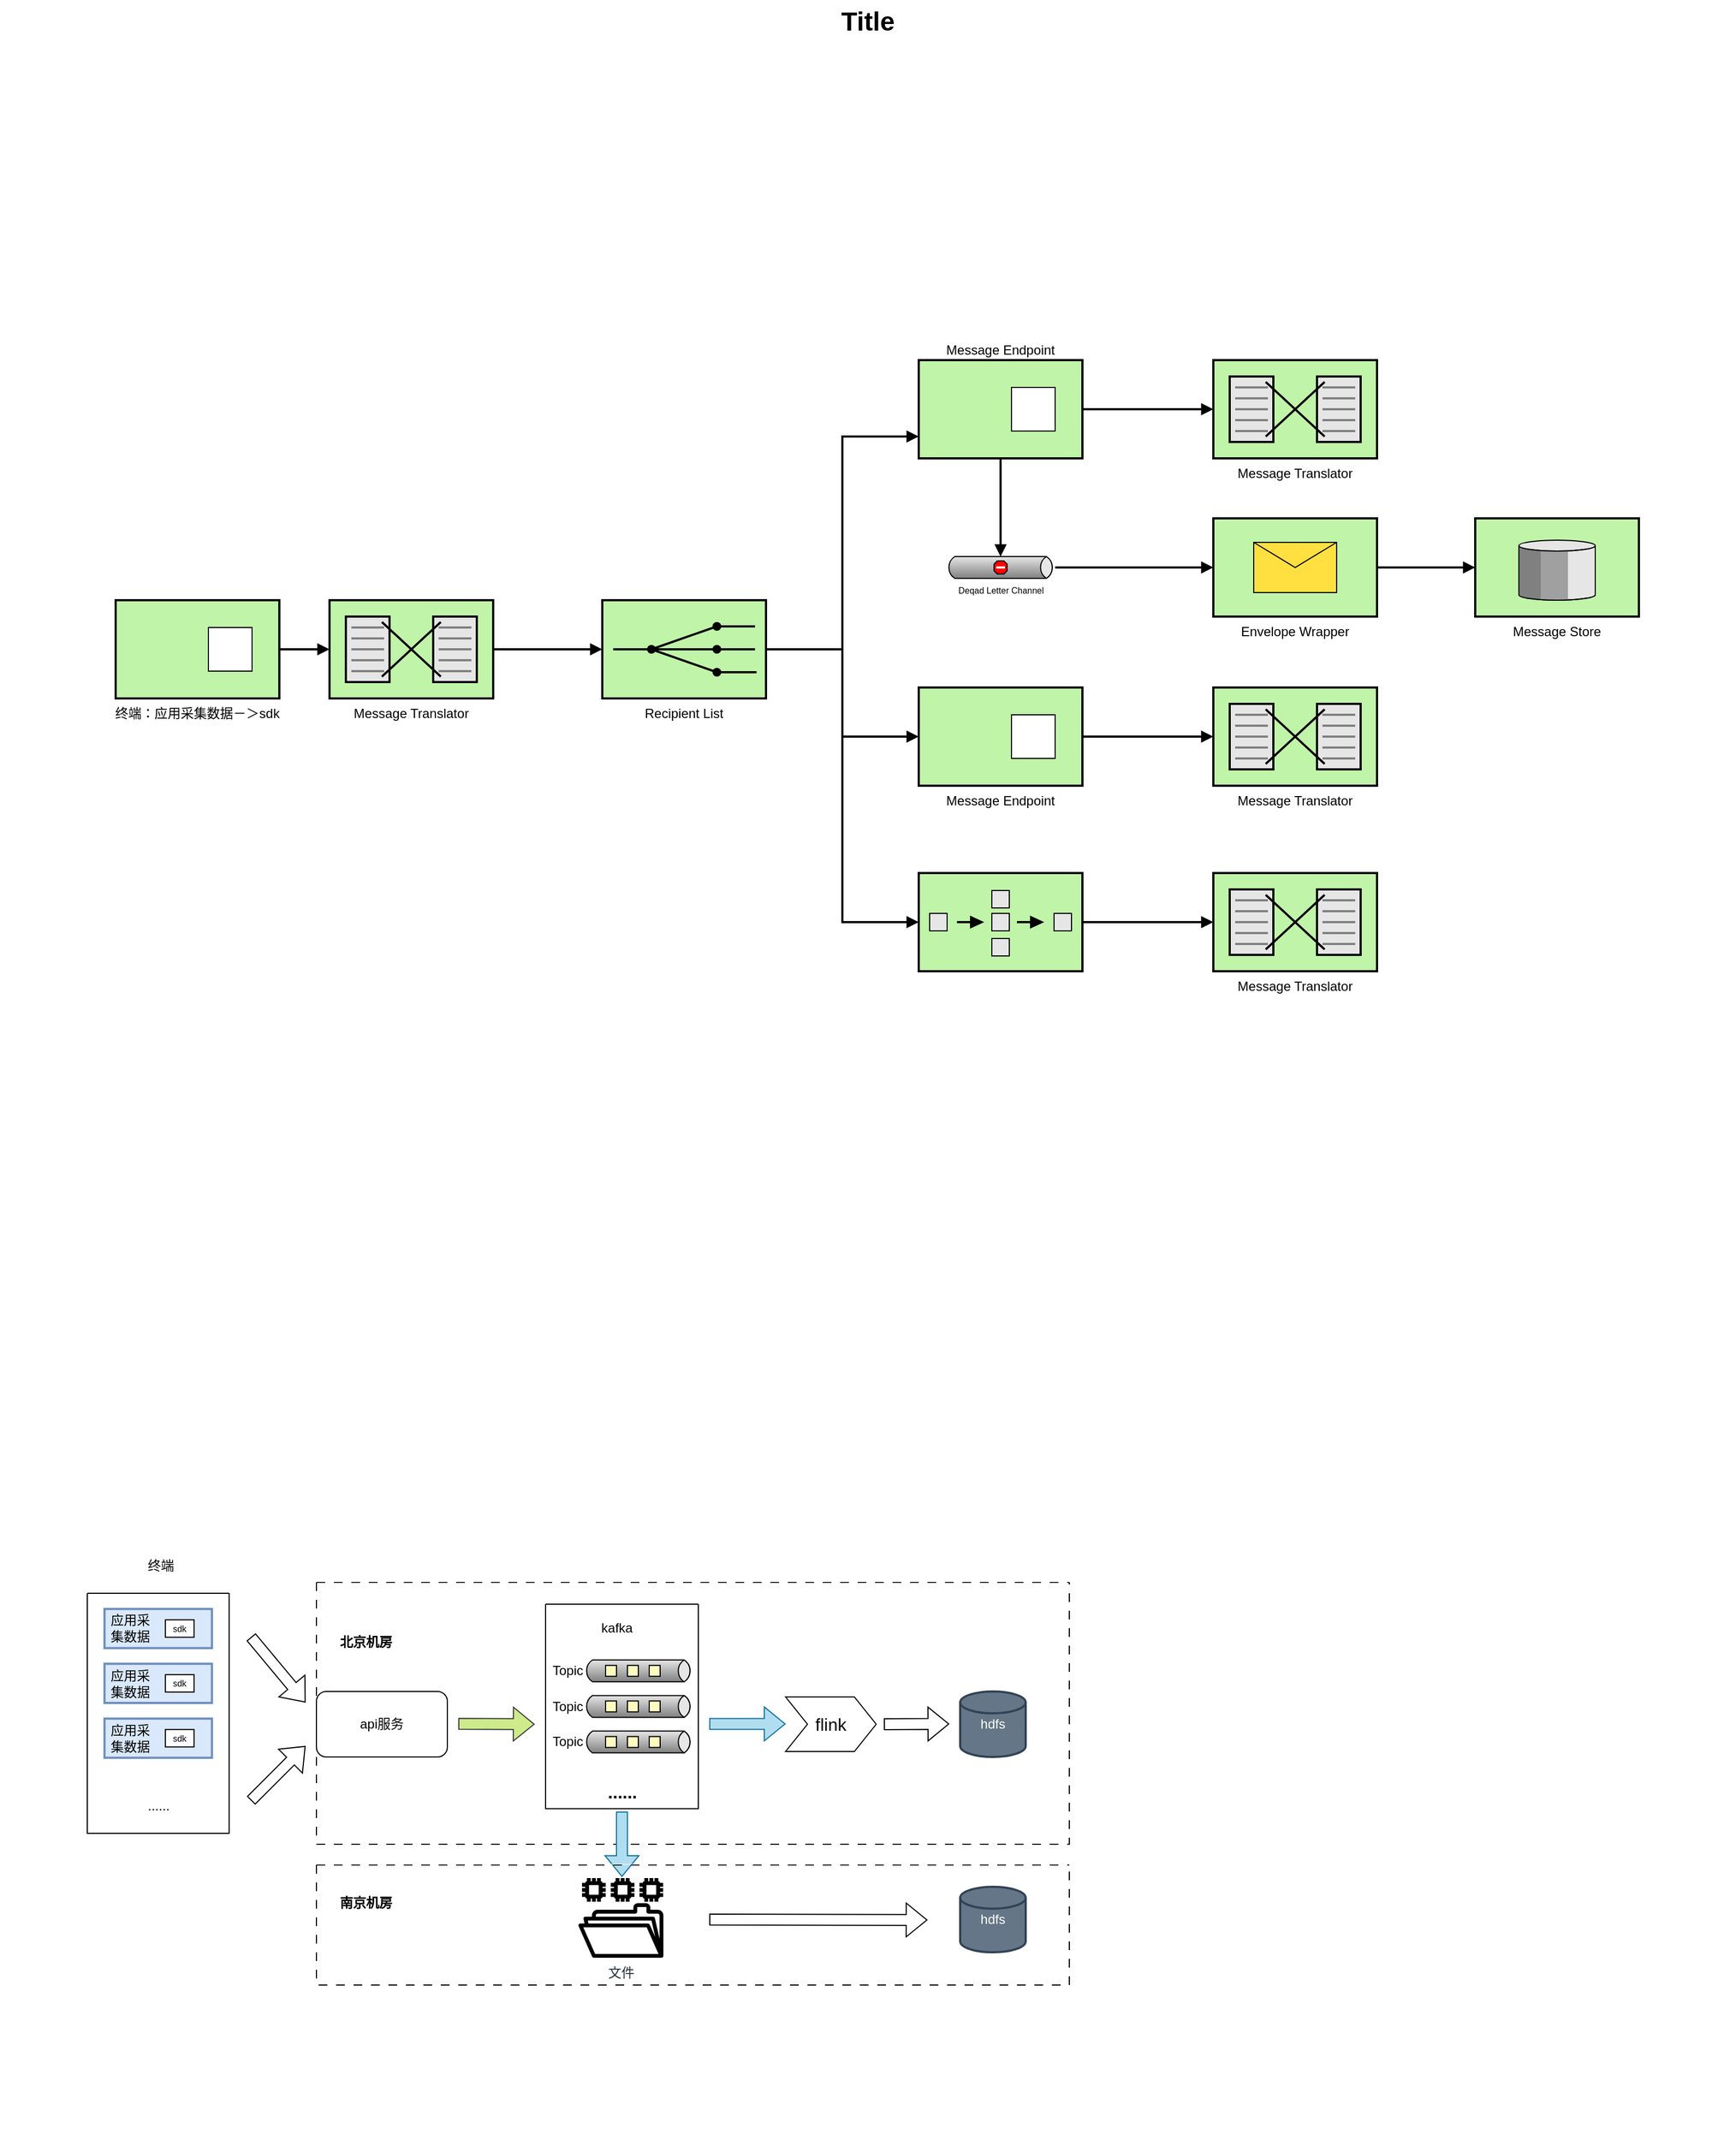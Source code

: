 <mxfile version="20.8.23" type="github">
  <diagram name="Page-1" id="74b105a0-9070-1c63-61bc-23e55f88626e">
    <mxGraphModel dx="1374" dy="763" grid="1" gridSize="10" guides="1" tooltips="1" connect="1" arrows="1" fold="1" page="1" pageScale="1.5" pageWidth="1169" pageHeight="826" background="none" math="0" shadow="0">
      <root>
        <mxCell id="0" style=";html=1;" />
        <mxCell id="1" style=";html=1;" parent="0" />
        <mxCell id="10b056a9c633e61c-18" style="edgeStyle=orthogonalEdgeStyle;rounded=0;html=1;endArrow=block;endFill=1;jettySize=auto;orthogonalLoop=1;strokeWidth=2;startArrow=none;startFill=0;" parent="1" source="10b056a9c633e61c-1" target="10b056a9c633e61c-2" edge="1">
          <mxGeometry relative="1" as="geometry" />
        </mxCell>
        <mxCell id="10b056a9c633e61c-1" value="Message Translator" style="strokeWidth=2;dashed=0;align=center;fontSize=12;shape=mxgraph.eip.message_translator;fillColor=#c0f5a9;verticalLabelPosition=bottom;verticalAlign=top;" parent="1" vertex="1">
          <mxGeometry x="382" y="590" width="150" height="90" as="geometry" />
        </mxCell>
        <mxCell id="10b056a9c633e61c-19" style="edgeStyle=orthogonalEdgeStyle;rounded=0;html=1;endArrow=block;endFill=1;jettySize=auto;orthogonalLoop=1;strokeWidth=2;startArrow=none;startFill=0;" parent="1" source="10b056a9c633e61c-2" target="10b056a9c633e61c-6" edge="1">
          <mxGeometry relative="1" as="geometry">
            <Array as="points">
              <mxPoint x="852" y="635" />
              <mxPoint x="852" y="440" />
            </Array>
          </mxGeometry>
        </mxCell>
        <mxCell id="10b056a9c633e61c-20" style="edgeStyle=orthogonalEdgeStyle;rounded=0;html=1;endArrow=block;endFill=1;jettySize=auto;orthogonalLoop=1;strokeWidth=2;startArrow=none;startFill=0;" parent="1" source="10b056a9c633e61c-2" target="10b056a9c633e61c-8" edge="1">
          <mxGeometry relative="1" as="geometry" />
        </mxCell>
        <mxCell id="10b056a9c633e61c-21" style="edgeStyle=orthogonalEdgeStyle;rounded=0;html=1;endArrow=block;endFill=1;jettySize=auto;orthogonalLoop=1;strokeWidth=2;startArrow=none;startFill=0;" parent="1" source="10b056a9c633e61c-2" target="10b056a9c633e61c-14" edge="1">
          <mxGeometry relative="1" as="geometry">
            <Array as="points">
              <mxPoint x="852" y="635" />
              <mxPoint x="852" y="885" />
            </Array>
          </mxGeometry>
        </mxCell>
        <mxCell id="10b056a9c633e61c-2" value="Recipient List" style="strokeWidth=2;dashed=0;align=center;fontSize=12;fillColor=#c0f5a9;verticalLabelPosition=bottom;verticalAlign=top;shape=mxgraph.eip.recipient_list;" parent="1" vertex="1">
          <mxGeometry x="632" y="590" width="150" height="90" as="geometry" />
        </mxCell>
        <mxCell id="10b056a9c633e61c-17" style="edgeStyle=orthogonalEdgeStyle;rounded=0;html=1;endArrow=block;endFill=1;jettySize=auto;orthogonalLoop=1;strokeWidth=2;startArrow=none;startFill=0;" parent="1" source="10b056a9c633e61c-4" target="10b056a9c633e61c-1" edge="1">
          <mxGeometry relative="1" as="geometry" />
        </mxCell>
        <mxCell id="10b056a9c633e61c-4" value="终端：应用采集数据－＞sdk" style="strokeWidth=2;dashed=0;align=center;fontSize=12;shape=rect;verticalLabelPosition=bottom;verticalAlign=top;fillColor=#c0f5a9" parent="1" vertex="1">
          <mxGeometry x="186" y="590" width="150" height="90" as="geometry" />
        </mxCell>
        <mxCell id="10b056a9c633e61c-5" value="" style="strokeWidth=1;dashed=0;align=center;fontSize=8;shape=rect;fillColor=#ffffff;strokeColor=#000000;" parent="10b056a9c633e61c-4" vertex="1">
          <mxGeometry x="85" y="25" width="40" height="40" as="geometry" />
        </mxCell>
        <mxCell id="10b056a9c633e61c-22" style="edgeStyle=orthogonalEdgeStyle;rounded=0;html=1;endArrow=block;endFill=1;jettySize=auto;orthogonalLoop=1;strokeWidth=2;startArrow=none;startFill=0;" parent="1" source="10b056a9c633e61c-6" target="10b056a9c633e61c-10" edge="1">
          <mxGeometry relative="1" as="geometry" />
        </mxCell>
        <mxCell id="10b056a9c633e61c-25" style="edgeStyle=orthogonalEdgeStyle;rounded=0;html=1;endArrow=block;endFill=1;jettySize=auto;orthogonalLoop=1;strokeWidth=2;startArrow=none;startFill=0;" parent="1" source="10b056a9c633e61c-6" target="10b056a9c633e61c-12" edge="1">
          <mxGeometry relative="1" as="geometry" />
        </mxCell>
        <mxCell id="10b056a9c633e61c-6" value="Message Endpoint" style="strokeWidth=2;dashed=0;align=center;fontSize=12;shape=rect;verticalLabelPosition=top;verticalAlign=bottom;fillColor=#c0f5a9;labelPosition=center;" parent="1" vertex="1">
          <mxGeometry x="922" y="370" width="150" height="90" as="geometry" />
        </mxCell>
        <mxCell id="10b056a9c633e61c-7" value="" style="strokeWidth=1;dashed=0;align=center;fontSize=8;shape=rect;fillColor=#ffffff;strokeColor=#000000;" parent="10b056a9c633e61c-6" vertex="1">
          <mxGeometry x="85" y="25" width="40" height="40" as="geometry" />
        </mxCell>
        <mxCell id="10b056a9c633e61c-23" style="edgeStyle=orthogonalEdgeStyle;rounded=0;html=1;endArrow=block;endFill=1;jettySize=auto;orthogonalLoop=1;strokeWidth=2;startArrow=none;startFill=0;" parent="1" source="10b056a9c633e61c-8" target="10b056a9c633e61c-11" edge="1">
          <mxGeometry relative="1" as="geometry" />
        </mxCell>
        <mxCell id="10b056a9c633e61c-8" value="Message Endpoint" style="strokeWidth=2;dashed=0;align=center;fontSize=12;shape=rect;verticalLabelPosition=bottom;verticalAlign=top;fillColor=#c0f5a9" parent="1" vertex="1">
          <mxGeometry x="922" y="670" width="150" height="90" as="geometry" />
        </mxCell>
        <mxCell id="10b056a9c633e61c-9" value="" style="strokeWidth=1;dashed=0;align=center;fontSize=8;shape=rect" parent="10b056a9c633e61c-8" vertex="1">
          <mxGeometry x="85" y="25" width="40" height="40" as="geometry" />
        </mxCell>
        <mxCell id="10b056a9c633e61c-10" value="Message Translator" style="strokeWidth=2;dashed=0;align=center;fontSize=12;shape=mxgraph.eip.message_translator;fillColor=#c0f5a9;verticalLabelPosition=bottom;verticalAlign=top;" parent="1" vertex="1">
          <mxGeometry x="1192" y="370" width="150" height="90" as="geometry" />
        </mxCell>
        <mxCell id="10b056a9c633e61c-11" value="Message Translator" style="strokeWidth=2;dashed=0;align=center;fontSize=12;shape=mxgraph.eip.message_translator;fillColor=#c0f5a9;verticalLabelPosition=bottom;verticalAlign=top;" parent="1" vertex="1">
          <mxGeometry x="1192" y="670" width="150" height="90" as="geometry" />
        </mxCell>
        <mxCell id="10b056a9c633e61c-26" style="edgeStyle=orthogonalEdgeStyle;rounded=0;html=1;endArrow=block;endFill=1;jettySize=auto;orthogonalLoop=1;strokeWidth=2;startArrow=none;startFill=0;" parent="1" source="10b056a9c633e61c-12" target="10b056a9c633e61c-13" edge="1">
          <mxGeometry relative="1" as="geometry" />
        </mxCell>
        <mxCell id="10b056a9c633e61c-12" value="Deqad Letter Channel" style="strokeWidth=1;dashed=0;align=center;html=1;fontSize=8;shape=mxgraph.eip.deadLetterChannel;verticalLabelPosition=bottom;labelBackgroundColor=#ffffff;verticalAlign=top;" parent="1" vertex="1">
          <mxGeometry x="947" y="550" width="100" height="20" as="geometry" />
        </mxCell>
        <mxCell id="10b056a9c633e61c-27" style="edgeStyle=orthogonalEdgeStyle;rounded=0;html=1;endArrow=block;endFill=1;jettySize=auto;orthogonalLoop=1;strokeWidth=2;startArrow=none;startFill=0;" parent="1" source="10b056a9c633e61c-13" target="10b056a9c633e61c-15" edge="1">
          <mxGeometry relative="1" as="geometry" />
        </mxCell>
        <mxCell id="10b056a9c633e61c-13" value="Envelope Wrapper" style="strokeWidth=2;dashed=0;align=center;fontSize=12;fillColor=#c0f5a9;verticalLabelPosition=bottom;verticalAlign=top;shape=mxgraph.eip.envelope_wrapper;" parent="1" vertex="1">
          <mxGeometry x="1192" y="515" width="150" height="90" as="geometry" />
        </mxCell>
        <mxCell id="10b056a9c633e61c-24" style="edgeStyle=orthogonalEdgeStyle;rounded=0;html=1;endArrow=block;endFill=1;jettySize=auto;orthogonalLoop=1;strokeWidth=2;startArrow=none;startFill=0;" parent="1" source="10b056a9c633e61c-14" target="10b056a9c633e61c-16" edge="1">
          <mxGeometry relative="1" as="geometry" />
        </mxCell>
        <mxCell id="10b056a9c633e61c-14" value="" style="strokeWidth=2;dashed=0;align=center;fontSize=12;fillColor=#c0f5a9;verticalLabelPosition=bottom;verticalAlign=top;shape=mxgraph.eip.composed_message_processor;" parent="1" vertex="1">
          <mxGeometry x="922" y="840" width="150" height="90" as="geometry" />
        </mxCell>
        <mxCell id="10b056a9c633e61c-15" value="Message Store" style="strokeWidth=2;dashed=0;align=center;fontSize=12;verticalLabelPosition=bottom;verticalAlign=top;shape=mxgraph.eip.message_store;fillColor=#c0f5a9" parent="1" vertex="1">
          <mxGeometry x="1432" y="515" width="150" height="90" as="geometry" />
        </mxCell>
        <mxCell id="10b056a9c633e61c-16" value="Message Translator" style="strokeWidth=2;dashed=0;align=center;fontSize=12;shape=mxgraph.eip.message_translator;fillColor=#c0f5a9;verticalLabelPosition=bottom;verticalAlign=top;" parent="1" vertex="1">
          <mxGeometry x="1192" y="840" width="150" height="90" as="geometry" />
        </mxCell>
        <mxCell id="10b056a9c633e61c-30" value="Title" style="text;strokeColor=none;fillColor=none;html=1;fontSize=24;fontStyle=1;verticalAlign=middle;align=center;" parent="1" vertex="1">
          <mxGeometry x="80" y="40" width="1590" height="40" as="geometry" />
        </mxCell>
        <mxCell id="8BmL1JRRTXiNpXpdPoc--17" value="" style="group" vertex="1" connectable="0" parent="1">
          <mxGeometry x="160" y="1460" width="130" height="540" as="geometry" />
        </mxCell>
        <mxCell id="8BmL1JRRTXiNpXpdPoc--94" value="" style="group" vertex="1" connectable="0" parent="8BmL1JRRTXiNpXpdPoc--17">
          <mxGeometry width="130" height="260" as="geometry" />
        </mxCell>
        <mxCell id="8BmL1JRRTXiNpXpdPoc--5" value="" style="swimlane;startSize=0;" vertex="1" parent="8BmL1JRRTXiNpXpdPoc--94">
          <mxGeometry y="40" width="130" height="220" as="geometry" />
        </mxCell>
        <mxCell id="8BmL1JRRTXiNpXpdPoc--7" value="" style="strokeWidth=2;dashed=0;align=center;fontSize=8;shape=rect;verticalLabelPosition=bottom;verticalAlign=top;fillColor=#dae8fc;strokeColor=#6c8ebf;" vertex="1" parent="8BmL1JRRTXiNpXpdPoc--5">
          <mxGeometry x="15.758" y="14.359" width="98.484" height="35.897" as="geometry" />
        </mxCell>
        <mxCell id="8BmL1JRRTXiNpXpdPoc--8" value="sdk" style="strokeWidth=1;dashed=0;align=center;fontSize=8;shape=rect;" vertex="1" parent="8BmL1JRRTXiNpXpdPoc--7">
          <mxGeometry x="55.808" y="9.972" width="26.262" height="15.954" as="geometry" />
        </mxCell>
        <mxCell id="8BmL1JRRTXiNpXpdPoc--11" value="应用采集数据" style="text;html=1;strokeColor=none;fillColor=none;align=center;verticalAlign=middle;whiteSpace=wrap;rounded=0;" vertex="1" parent="8BmL1JRRTXiNpXpdPoc--7">
          <mxGeometry x="3.939" y="11.966" width="39.394" height="11.966" as="geometry" />
        </mxCell>
        <mxCell id="8BmL1JRRTXiNpXpdPoc--16" value="......" style="text;html=1;align=center;verticalAlign=middle;resizable=0;points=[];autosize=1;strokeColor=none;fillColor=none;" vertex="1" parent="8BmL1JRRTXiNpXpdPoc--5">
          <mxGeometry x="45.002" y="179.996" width="40" height="30" as="geometry" />
        </mxCell>
        <mxCell id="8BmL1JRRTXiNpXpdPoc--43" value="" style="strokeWidth=2;dashed=0;align=center;fontSize=8;shape=rect;verticalLabelPosition=bottom;verticalAlign=top;fillColor=#dae8fc;strokeColor=#6c8ebf;" vertex="1" parent="8BmL1JRRTXiNpXpdPoc--5">
          <mxGeometry x="15.758" y="64.615" width="98.484" height="35.897" as="geometry" />
        </mxCell>
        <mxCell id="8BmL1JRRTXiNpXpdPoc--44" value="sdk" style="strokeWidth=1;dashed=0;align=center;fontSize=8;shape=rect;" vertex="1" parent="8BmL1JRRTXiNpXpdPoc--43">
          <mxGeometry x="55.808" y="9.972" width="26.262" height="15.954" as="geometry" />
        </mxCell>
        <mxCell id="8BmL1JRRTXiNpXpdPoc--45" value="应用采集数据" style="text;html=1;strokeColor=none;fillColor=none;align=center;verticalAlign=middle;whiteSpace=wrap;rounded=0;" vertex="1" parent="8BmL1JRRTXiNpXpdPoc--43">
          <mxGeometry x="3.939" y="11.966" width="39.394" height="11.966" as="geometry" />
        </mxCell>
        <mxCell id="8BmL1JRRTXiNpXpdPoc--46" value="" style="strokeWidth=2;dashed=0;align=center;fontSize=8;shape=rect;verticalLabelPosition=bottom;verticalAlign=top;fillColor=#dae8fc;strokeColor=#6c8ebf;" vertex="1" parent="8BmL1JRRTXiNpXpdPoc--5">
          <mxGeometry x="15.758" y="114.872" width="98.484" height="35.897" as="geometry" />
        </mxCell>
        <mxCell id="8BmL1JRRTXiNpXpdPoc--47" value="sdk" style="strokeWidth=1;dashed=0;align=center;fontSize=8;shape=rect;" vertex="1" parent="8BmL1JRRTXiNpXpdPoc--46">
          <mxGeometry x="55.808" y="9.972" width="26.262" height="15.954" as="geometry" />
        </mxCell>
        <mxCell id="8BmL1JRRTXiNpXpdPoc--48" value="应用采集数据" style="text;html=1;strokeColor=none;fillColor=none;align=center;verticalAlign=middle;whiteSpace=wrap;rounded=0;" vertex="1" parent="8BmL1JRRTXiNpXpdPoc--46">
          <mxGeometry x="3.939" y="11.966" width="39.394" height="11.966" as="geometry" />
        </mxCell>
        <mxCell id="8BmL1JRRTXiNpXpdPoc--10" value="终端" style="text;html=1;align=center;verticalAlign=middle;resizable=0;points=[];autosize=1;strokeColor=none;fillColor=none;" vertex="1" parent="8BmL1JRRTXiNpXpdPoc--94">
          <mxGeometry x="41.789" width="50" height="30" as="geometry" />
        </mxCell>
        <mxCell id="8BmL1JRRTXiNpXpdPoc--23" value="api服务" style="rounded=1;whiteSpace=wrap;html=1;" vertex="1" parent="1">
          <mxGeometry x="370" y="1590" width="120" height="60" as="geometry" />
        </mxCell>
        <mxCell id="8BmL1JRRTXiNpXpdPoc--24" value="" style="shape=flexArrow;endArrow=classic;html=1;rounded=0;" edge="1" parent="1">
          <mxGeometry width="50" height="50" relative="1" as="geometry">
            <mxPoint x="310" y="1690" as="sourcePoint" />
            <mxPoint x="360" y="1640" as="targetPoint" />
          </mxGeometry>
        </mxCell>
        <mxCell id="8BmL1JRRTXiNpXpdPoc--25" value="" style="shape=flexArrow;endArrow=classic;html=1;rounded=0;" edge="1" parent="1">
          <mxGeometry width="50" height="50" relative="1" as="geometry">
            <mxPoint x="310" y="1540" as="sourcePoint" />
            <mxPoint x="360" y="1600" as="targetPoint" />
          </mxGeometry>
        </mxCell>
        <mxCell id="8BmL1JRRTXiNpXpdPoc--28" value="" style="shape=flexArrow;endArrow=classic;html=1;rounded=0;fillColor=#cdeb8b;strokeColor=#36393d;" edge="1" parent="1">
          <mxGeometry width="50" height="50" relative="1" as="geometry">
            <mxPoint x="500" y="1619.58" as="sourcePoint" />
            <mxPoint x="570" y="1620" as="targetPoint" />
          </mxGeometry>
        </mxCell>
        <mxCell id="8BmL1JRRTXiNpXpdPoc--33" value="" style="strokeWidth=2;dashed=0;align=center;fontSize=8;html=1;shape=rect;" vertex="1" parent="1">
          <mxGeometry x="707" y="1850" as="geometry" />
        </mxCell>
        <mxCell id="8BmL1JRRTXiNpXpdPoc--56" value="" style="swimlane;startSize=0;dashed=1;dashPattern=8 8;fontStyle=1;rounded=0;shadow=0;glass=1;" vertex="1" parent="1">
          <mxGeometry x="370" y="1490" width="690" height="240" as="geometry" />
        </mxCell>
        <mxCell id="8BmL1JRRTXiNpXpdPoc--58" value="北京机房" style="text;html=1;align=center;verticalAlign=middle;resizable=0;points=[];autosize=1;strokeColor=none;fillColor=none;fontStyle=1" vertex="1" parent="8BmL1JRRTXiNpXpdPoc--56">
          <mxGeometry x="10" y="40" width="70" height="30" as="geometry" />
        </mxCell>
        <mxCell id="8BmL1JRRTXiNpXpdPoc--80" value="hdfs" style="strokeWidth=2;html=1;shape=mxgraph.flowchart.database;whiteSpace=wrap;rounded=0;shadow=0;glass=1;sketch=0;fillColor=#647687;fontColor=#ffffff;strokeColor=#314354;" vertex="1" parent="8BmL1JRRTXiNpXpdPoc--56">
          <mxGeometry x="590" y="100" width="60" height="60" as="geometry" />
        </mxCell>
        <mxCell id="8BmL1JRRTXiNpXpdPoc--39" value="" style="shape=flexArrow;endArrow=classic;html=1;rounded=0;fillColor=#b1ddf0;strokeColor=#10739e;" edge="1" parent="8BmL1JRRTXiNpXpdPoc--56">
          <mxGeometry width="50" height="50" relative="1" as="geometry">
            <mxPoint x="360" y="129.71" as="sourcePoint" />
            <mxPoint x="430" y="129.71" as="targetPoint" />
          </mxGeometry>
        </mxCell>
        <mxCell id="8BmL1JRRTXiNpXpdPoc--92" value="" style="shape=flexArrow;endArrow=classic;html=1;rounded=0;fontSize=16;fillColor=#b1ddf0;strokeColor=#10739e;" edge="1" parent="8BmL1JRRTXiNpXpdPoc--56">
          <mxGeometry width="50" height="50" relative="1" as="geometry">
            <mxPoint x="280" y="210" as="sourcePoint" />
            <mxPoint x="280" y="270" as="targetPoint" />
          </mxGeometry>
        </mxCell>
        <mxCell id="8BmL1JRRTXiNpXpdPoc--93" value="flink" style="shape=step;perimeter=stepPerimeter;whiteSpace=wrap;html=1;fixedSize=1;rounded=0;shadow=0;glass=1;sketch=0;fontSize=16;fillColor=#FFFFFF;" vertex="1" parent="8BmL1JRRTXiNpXpdPoc--56">
          <mxGeometry x="430" y="105" width="83" height="50" as="geometry" />
        </mxCell>
        <mxCell id="8BmL1JRRTXiNpXpdPoc--53" value="" style="shape=flexArrow;endArrow=classic;html=1;rounded=0;" edge="1" parent="8BmL1JRRTXiNpXpdPoc--56">
          <mxGeometry width="50" height="50" relative="1" as="geometry">
            <mxPoint x="520" y="130" as="sourcePoint" />
            <mxPoint x="580" y="129.71" as="targetPoint" />
          </mxGeometry>
        </mxCell>
        <mxCell id="8BmL1JRRTXiNpXpdPoc--61" value="" style="swimlane;startSize=0;dashed=1;dashPattern=8 8;fontStyle=1;rounded=0;shadow=0;glass=1;" vertex="1" parent="1">
          <mxGeometry x="370" y="1749" width="690" height="110" as="geometry" />
        </mxCell>
        <mxCell id="8BmL1JRRTXiNpXpdPoc--62" value="南京机房" style="text;html=1;align=center;verticalAlign=middle;resizable=0;points=[];autosize=1;strokeColor=none;fillColor=none;fontStyle=1" vertex="1" parent="8BmL1JRRTXiNpXpdPoc--61">
          <mxGeometry x="10" y="20" width="70" height="30" as="geometry" />
        </mxCell>
        <mxCell id="8BmL1JRRTXiNpXpdPoc--71" value="" style="shape=flexArrow;endArrow=classic;html=1;rounded=0;" edge="1" parent="8BmL1JRRTXiNpXpdPoc--61">
          <mxGeometry width="50" height="50" relative="1" as="geometry">
            <mxPoint x="360" y="50" as="sourcePoint" />
            <mxPoint x="560" y="50.42" as="targetPoint" />
          </mxGeometry>
        </mxCell>
        <mxCell id="8BmL1JRRTXiNpXpdPoc--81" value="hdfs" style="strokeWidth=2;html=1;shape=mxgraph.flowchart.database;whiteSpace=wrap;rounded=0;shadow=0;glass=1;sketch=0;fillColor=#647687;fontColor=#ffffff;strokeColor=#314354;" vertex="1" parent="8BmL1JRRTXiNpXpdPoc--61">
          <mxGeometry x="590" y="20" width="60" height="60" as="geometry" />
        </mxCell>
        <mxCell id="8BmL1JRRTXiNpXpdPoc--82" value="文件" style="sketch=0;outlineConnect=0;fontColor=#232F3E;gradientColor=none;fillColor=#000000;strokeColor=none;dashed=0;verticalLabelPosition=bottom;verticalAlign=top;align=center;html=1;fontSize=12;fontStyle=0;aspect=fixed;pointerEvents=1;shape=mxgraph.aws4.file_system;rounded=0;shadow=0;glass=1;" vertex="1" parent="8BmL1JRRTXiNpXpdPoc--61">
          <mxGeometry x="240" y="12" width="78" height="73" as="geometry" />
        </mxCell>
        <mxCell id="8BmL1JRRTXiNpXpdPoc--49" value="" style="group" vertex="1" connectable="0" parent="1">
          <mxGeometry x="580" y="1480" width="140" height="220" as="geometry" />
        </mxCell>
        <mxCell id="8BmL1JRRTXiNpXpdPoc--38" value="" style="swimlane;startSize=0;" vertex="1" parent="8BmL1JRRTXiNpXpdPoc--49">
          <mxGeometry y="30.0" width="140" height="187.41" as="geometry" />
        </mxCell>
        <mxCell id="8BmL1JRRTXiNpXpdPoc--29" value="" style="strokeWidth=1;outlineConnect=0;dashed=0;align=center;html=1;fontSize=8;shape=mxgraph.eip.dataChannel;verticalLabelPosition=bottom;labelBackgroundColor=#ffffff;verticalAlign=top;" vertex="1" parent="8BmL1JRRTXiNpXpdPoc--38">
          <mxGeometry x="35" y="52.961" width="100" height="16.296" as="geometry" />
        </mxCell>
        <mxCell id="8BmL1JRRTXiNpXpdPoc--30" value="" style="strokeWidth=1;outlineConnect=0;dashed=0;align=center;html=1;fontSize=8;shape=mxgraph.eip.dataChannel;verticalLabelPosition=bottom;labelBackgroundColor=#ffffff;verticalAlign=top;" vertex="1" parent="8BmL1JRRTXiNpXpdPoc--38">
          <mxGeometry x="35" y="85.553" width="100" height="16.296" as="geometry" />
        </mxCell>
        <mxCell id="8BmL1JRRTXiNpXpdPoc--31" value="" style="strokeWidth=1;outlineConnect=0;dashed=0;align=center;html=1;fontSize=8;shape=mxgraph.eip.dataChannel;verticalLabelPosition=bottom;labelBackgroundColor=#ffffff;verticalAlign=top;" vertex="1" parent="8BmL1JRRTXiNpXpdPoc--38">
          <mxGeometry x="35" y="118.146" width="100" height="16.296" as="geometry" />
        </mxCell>
        <mxCell id="8BmL1JRRTXiNpXpdPoc--52" value="&lt;b&gt;&lt;font style=&quot;font-size: 16px;&quot;&gt;......&lt;/font&gt;&lt;/b&gt;" style="text;html=1;align=center;verticalAlign=middle;resizable=0;points=[];autosize=1;strokeColor=none;fillColor=none;" vertex="1" parent="8BmL1JRRTXiNpXpdPoc--38">
          <mxGeometry x="45.002" y="157.407" width="50" height="30" as="geometry" />
        </mxCell>
        <mxCell id="8BmL1JRRTXiNpXpdPoc--40" value="kafka" style="text;html=1;align=center;verticalAlign=middle;resizable=0;points=[];autosize=1;strokeColor=none;fillColor=none;" vertex="1" parent="8BmL1JRRTXiNpXpdPoc--38">
          <mxGeometry x="40" y="7.414" width="50" height="30" as="geometry" />
        </mxCell>
        <mxCell id="8BmL1JRRTXiNpXpdPoc--83" value="Topic" style="text;html=1;align=center;verticalAlign=middle;resizable=0;points=[];autosize=1;strokeColor=none;fillColor=none;" vertex="1" parent="8BmL1JRRTXiNpXpdPoc--38">
          <mxGeometry x="-5" y="46.11" width="50" height="30" as="geometry" />
        </mxCell>
        <mxCell id="8BmL1JRRTXiNpXpdPoc--84" value="Topic" style="text;html=1;align=center;verticalAlign=middle;resizable=0;points=[];autosize=1;strokeColor=none;fillColor=none;" vertex="1" parent="8BmL1JRRTXiNpXpdPoc--38">
          <mxGeometry x="-5" y="78.7" width="50" height="30" as="geometry" />
        </mxCell>
        <mxCell id="8BmL1JRRTXiNpXpdPoc--86" value="Topic" style="text;html=1;align=center;verticalAlign=middle;resizable=0;points=[];autosize=1;strokeColor=none;fillColor=none;" vertex="1" parent="8BmL1JRRTXiNpXpdPoc--38">
          <mxGeometry x="-5" y="111.29" width="50" height="30" as="geometry" />
        </mxCell>
      </root>
    </mxGraphModel>
  </diagram>
</mxfile>
